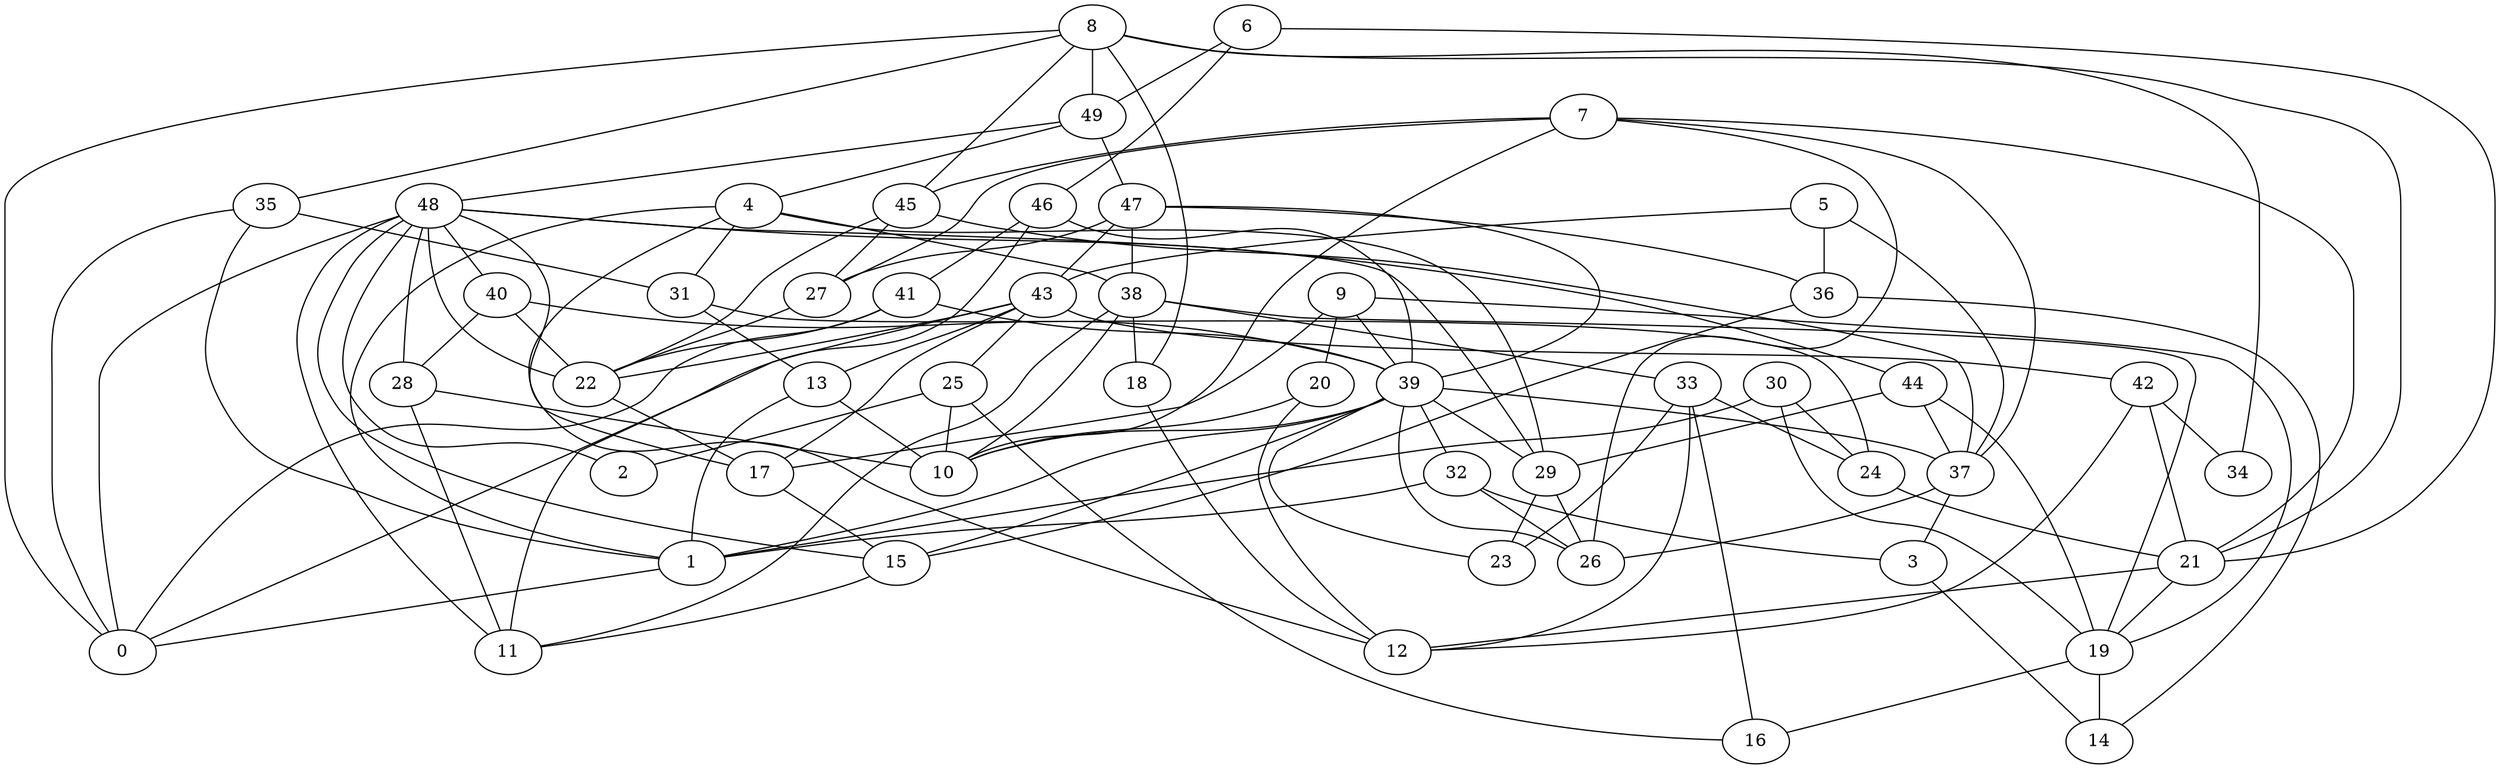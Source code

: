 digraph GG_graph {

subgraph G_graph {
edge [color = black]
"5" -> "43" [dir = none]
"20" -> "10" [dir = none]
"8" -> "45" [dir = none]
"8" -> "49" [dir = none]
"37" -> "3" [dir = none]
"21" -> "19" [dir = none]
"31" -> "13" [dir = none]
"40" -> "28" [dir = none]
"9" -> "17" [dir = none]
"9" -> "39" [dir = none]
"19" -> "14" [dir = none]
"19" -> "16" [dir = none]
"6" -> "49" [dir = none]
"30" -> "1" [dir = none]
"39" -> "26" [dir = none]
"39" -> "37" [dir = none]
"39" -> "1" [dir = none]
"39" -> "32" [dir = none]
"39" -> "15" [dir = none]
"28" -> "11" [dir = none]
"41" -> "39" [dir = none]
"35" -> "1" [dir = none]
"27" -> "22" [dir = none]
"7" -> "27" [dir = none]
"42" -> "34" [dir = none]
"42" -> "12" [dir = none]
"49" -> "48" [dir = none]
"25" -> "16" [dir = none]
"33" -> "23" [dir = none]
"33" -> "24" [dir = none]
"33" -> "12" [dir = none]
"44" -> "19" [dir = none]
"48" -> "28" [dir = none]
"48" -> "2" [dir = none]
"48" -> "22" [dir = none]
"48" -> "12" [dir = none]
"48" -> "44" [dir = none]
"48" -> "29" [dir = none]
"48" -> "0" [dir = none]
"48" -> "15" [dir = none]
"38" -> "10" [dir = none]
"38" -> "18" [dir = none]
"38" -> "33" [dir = none]
"46" -> "41" [dir = none]
"43" -> "42" [dir = none]
"47" -> "36" [dir = none]
"47" -> "43" [dir = none]
"4" -> "31" [dir = none]
"4" -> "38" [dir = none]
"1" -> "0" [dir = none]
"30" -> "24" [dir = none]
"39" -> "23" [dir = none]
"7" -> "26" [dir = none]
"29" -> "26" [dir = none]
"44" -> "29" [dir = none]
"13" -> "10" [dir = none]
"48" -> "11" [dir = none]
"32" -> "1" [dir = none]
"28" -> "10" [dir = none]
"46" -> "39" [dir = none]
"42" -> "21" [dir = none]
"47" -> "39" [dir = none]
"7" -> "37" [dir = none]
"7" -> "45" [dir = none]
"40" -> "39" [dir = none]
"43" -> "0" [dir = none]
"35" -> "0" [dir = none]
"8" -> "18" [dir = none]
"37" -> "26" [dir = none]
"43" -> "13" [dir = none]
"13" -> "1" [dir = none]
"43" -> "17" [dir = none]
"4" -> "17" [dir = none]
"25" -> "10" [dir = none]
"3" -> "14" [dir = none]
"47" -> "38" [dir = none]
"41" -> "22" [dir = none]
"5" -> "36" [dir = none]
"43" -> "22" [dir = none]
"4" -> "29" [dir = none]
"4" -> "1" [dir = none]
"49" -> "47" [dir = none]
"36" -> "14" [dir = none]
"40" -> "22" [dir = none]
"45" -> "27" [dir = none]
"35" -> "31" [dir = none]
"36" -> "15" [dir = none]
"18" -> "12" [dir = none]
"17" -> "15" [dir = none]
"29" -> "23" [dir = none]
"25" -> "2" [dir = none]
"8" -> "21" [dir = none]
"46" -> "11" [dir = none]
"49" -> "4" [dir = none]
"43" -> "25" [dir = none]
"44" -> "37" [dir = none]
"21" -> "12" [dir = none]
"7" -> "10" [dir = none]
"31" -> "24" [dir = none]
"47" -> "27" [dir = none]
"30" -> "19" [dir = none]
"45" -> "22" [dir = none]
"38" -> "19" [dir = none]
"5" -> "37" [dir = none]
"7" -> "21" [dir = none]
"38" -> "11" [dir = none]
"20" -> "12" [dir = none]
"24" -> "21" [dir = none]
"8" -> "0" [dir = none]
"8" -> "34" [dir = none]
"45" -> "37" [dir = none]
"6" -> "21" [dir = none]
"9" -> "19" [dir = none]
"32" -> "3" [dir = none]
"22" -> "17" [dir = none]
"39" -> "10" [dir = none]
"33" -> "16" [dir = none]
"48" -> "40" [dir = none]
"41" -> "0" [dir = none]
"15" -> "11" [dir = none]
"32" -> "26" [dir = none]
"9" -> "20" [dir = none]
"39" -> "29" [dir = none]
"8" -> "35" [dir = none]
"6" -> "46" [dir = none]
}

}
